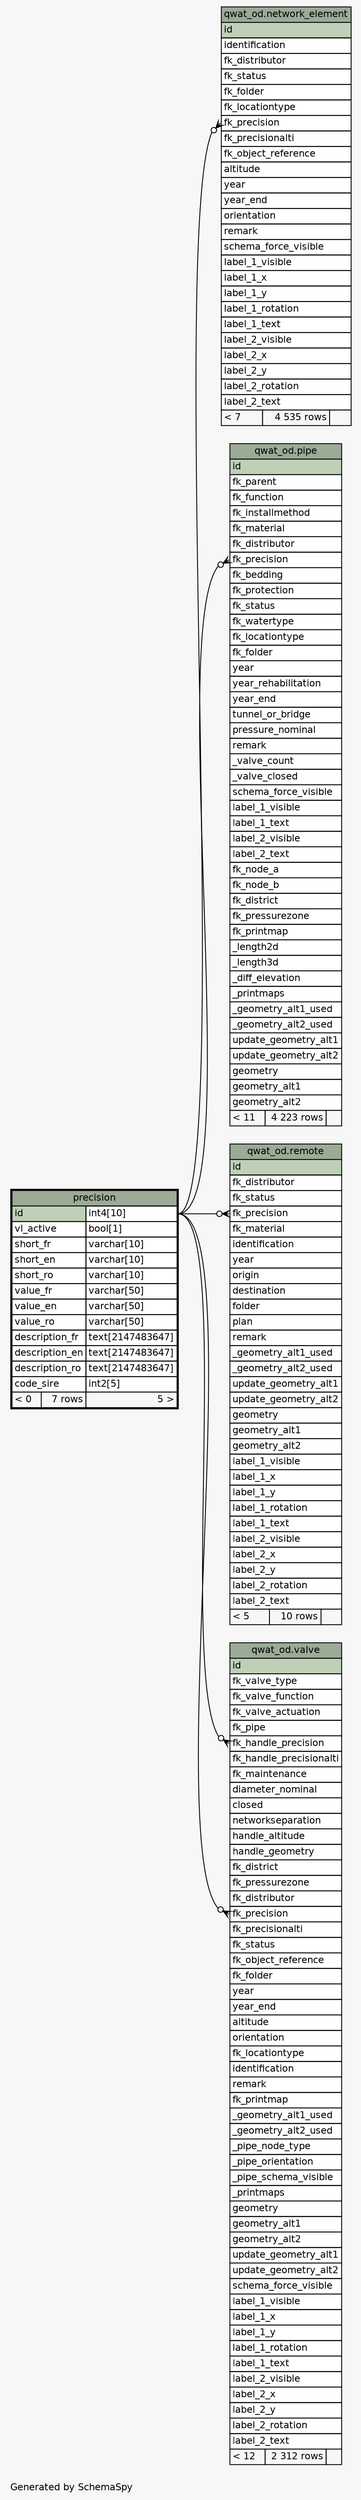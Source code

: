 // dot 2.38.0 on Linux 4.8.0-42-generic
// SchemaSpy rev 590
digraph "oneDegreeRelationshipsDiagram" {
  graph [
    rankdir="RL"
    bgcolor="#f7f7f7"
    label="\nGenerated by SchemaSpy"
    labeljust="l"
    nodesep="0.18"
    ranksep="0.46"
    fontname="Helvetica"
    fontsize="11"
  ];
  node [
    fontname="Helvetica"
    fontsize="11"
    shape="plaintext"
  ];
  edge [
    arrowsize="0.8"
  ];
  "qwat_od.network_element":"fk_precision":w -> "precision":"id.type":e [arrowhead=none dir=back arrowtail=crowodot];
  "qwat_od.pipe":"fk_precision":w -> "precision":"id.type":e [arrowhead=none dir=back arrowtail=crowodot];
  "qwat_od.remote":"fk_precision":w -> "precision":"id.type":e [arrowhead=none dir=back arrowtail=crowodot];
  "qwat_od.valve":"fk_handle_precision":w -> "precision":"id.type":e [arrowhead=none dir=back arrowtail=crowodot];
  "qwat_od.valve":"fk_precision":w -> "precision":"id.type":e [arrowhead=none dir=back arrowtail=crowodot];
  "qwat_od.network_element" [
    label=<
    <TABLE BORDER="0" CELLBORDER="1" CELLSPACING="0" BGCOLOR="#ffffff">
      <TR><TD COLSPAN="3" BGCOLOR="#9bab96" ALIGN="CENTER">qwat_od.network_element</TD></TR>
      <TR><TD PORT="id" COLSPAN="3" BGCOLOR="#bed1b8" ALIGN="LEFT">id</TD></TR>
      <TR><TD PORT="identification" COLSPAN="3" ALIGN="LEFT">identification</TD></TR>
      <TR><TD PORT="fk_distributor" COLSPAN="3" ALIGN="LEFT">fk_distributor</TD></TR>
      <TR><TD PORT="fk_status" COLSPAN="3" ALIGN="LEFT">fk_status</TD></TR>
      <TR><TD PORT="fk_folder" COLSPAN="3" ALIGN="LEFT">fk_folder</TD></TR>
      <TR><TD PORT="fk_locationtype" COLSPAN="3" ALIGN="LEFT">fk_locationtype</TD></TR>
      <TR><TD PORT="fk_precision" COLSPAN="3" ALIGN="LEFT">fk_precision</TD></TR>
      <TR><TD PORT="fk_precisionalti" COLSPAN="3" ALIGN="LEFT">fk_precisionalti</TD></TR>
      <TR><TD PORT="fk_object_reference" COLSPAN="3" ALIGN="LEFT">fk_object_reference</TD></TR>
      <TR><TD PORT="altitude" COLSPAN="3" ALIGN="LEFT">altitude</TD></TR>
      <TR><TD PORT="year" COLSPAN="3" ALIGN="LEFT">year</TD></TR>
      <TR><TD PORT="year_end" COLSPAN="3" ALIGN="LEFT">year_end</TD></TR>
      <TR><TD PORT="orientation" COLSPAN="3" ALIGN="LEFT">orientation</TD></TR>
      <TR><TD PORT="remark" COLSPAN="3" ALIGN="LEFT">remark</TD></TR>
      <TR><TD PORT="schema_force_visible" COLSPAN="3" ALIGN="LEFT">schema_force_visible</TD></TR>
      <TR><TD PORT="label_1_visible" COLSPAN="3" ALIGN="LEFT">label_1_visible</TD></TR>
      <TR><TD PORT="label_1_x" COLSPAN="3" ALIGN="LEFT">label_1_x</TD></TR>
      <TR><TD PORT="label_1_y" COLSPAN="3" ALIGN="LEFT">label_1_y</TD></TR>
      <TR><TD PORT="label_1_rotation" COLSPAN="3" ALIGN="LEFT">label_1_rotation</TD></TR>
      <TR><TD PORT="label_1_text" COLSPAN="3" ALIGN="LEFT">label_1_text</TD></TR>
      <TR><TD PORT="label_2_visible" COLSPAN="3" ALIGN="LEFT">label_2_visible</TD></TR>
      <TR><TD PORT="label_2_x" COLSPAN="3" ALIGN="LEFT">label_2_x</TD></TR>
      <TR><TD PORT="label_2_y" COLSPAN="3" ALIGN="LEFT">label_2_y</TD></TR>
      <TR><TD PORT="label_2_rotation" COLSPAN="3" ALIGN="LEFT">label_2_rotation</TD></TR>
      <TR><TD PORT="label_2_text" COLSPAN="3" ALIGN="LEFT">label_2_text</TD></TR>
      <TR><TD ALIGN="LEFT" BGCOLOR="#f7f7f7">&lt; 7</TD><TD ALIGN="RIGHT" BGCOLOR="#f7f7f7">4 535 rows</TD><TD ALIGN="RIGHT" BGCOLOR="#f7f7f7">  </TD></TR>
    </TABLE>>
    URL="../../qwat_od/tables/network_element.html"
    tooltip="qwat_od.network_element"
  ];
  "qwat_od.pipe" [
    label=<
    <TABLE BORDER="0" CELLBORDER="1" CELLSPACING="0" BGCOLOR="#ffffff">
      <TR><TD COLSPAN="3" BGCOLOR="#9bab96" ALIGN="CENTER">qwat_od.pipe</TD></TR>
      <TR><TD PORT="id" COLSPAN="3" BGCOLOR="#bed1b8" ALIGN="LEFT">id</TD></TR>
      <TR><TD PORT="fk_parent" COLSPAN="3" ALIGN="LEFT">fk_parent</TD></TR>
      <TR><TD PORT="fk_function" COLSPAN="3" ALIGN="LEFT">fk_function</TD></TR>
      <TR><TD PORT="fk_installmethod" COLSPAN="3" ALIGN="LEFT">fk_installmethod</TD></TR>
      <TR><TD PORT="fk_material" COLSPAN="3" ALIGN="LEFT">fk_material</TD></TR>
      <TR><TD PORT="fk_distributor" COLSPAN="3" ALIGN="LEFT">fk_distributor</TD></TR>
      <TR><TD PORT="fk_precision" COLSPAN="3" ALIGN="LEFT">fk_precision</TD></TR>
      <TR><TD PORT="fk_bedding" COLSPAN="3" ALIGN="LEFT">fk_bedding</TD></TR>
      <TR><TD PORT="fk_protection" COLSPAN="3" ALIGN="LEFT">fk_protection</TD></TR>
      <TR><TD PORT="fk_status" COLSPAN="3" ALIGN="LEFT">fk_status</TD></TR>
      <TR><TD PORT="fk_watertype" COLSPAN="3" ALIGN="LEFT">fk_watertype</TD></TR>
      <TR><TD PORT="fk_locationtype" COLSPAN="3" ALIGN="LEFT">fk_locationtype</TD></TR>
      <TR><TD PORT="fk_folder" COLSPAN="3" ALIGN="LEFT">fk_folder</TD></TR>
      <TR><TD PORT="year" COLSPAN="3" ALIGN="LEFT">year</TD></TR>
      <TR><TD PORT="year_rehabilitation" COLSPAN="3" ALIGN="LEFT">year_rehabilitation</TD></TR>
      <TR><TD PORT="year_end" COLSPAN="3" ALIGN="LEFT">year_end</TD></TR>
      <TR><TD PORT="tunnel_or_bridge" COLSPAN="3" ALIGN="LEFT">tunnel_or_bridge</TD></TR>
      <TR><TD PORT="pressure_nominal" COLSPAN="3" ALIGN="LEFT">pressure_nominal</TD></TR>
      <TR><TD PORT="remark" COLSPAN="3" ALIGN="LEFT">remark</TD></TR>
      <TR><TD PORT="_valve_count" COLSPAN="3" ALIGN="LEFT">_valve_count</TD></TR>
      <TR><TD PORT="_valve_closed" COLSPAN="3" ALIGN="LEFT">_valve_closed</TD></TR>
      <TR><TD PORT="schema_force_visible" COLSPAN="3" ALIGN="LEFT">schema_force_visible</TD></TR>
      <TR><TD PORT="label_1_visible" COLSPAN="3" ALIGN="LEFT">label_1_visible</TD></TR>
      <TR><TD PORT="label_1_text" COLSPAN="3" ALIGN="LEFT">label_1_text</TD></TR>
      <TR><TD PORT="label_2_visible" COLSPAN="3" ALIGN="LEFT">label_2_visible</TD></TR>
      <TR><TD PORT="label_2_text" COLSPAN="3" ALIGN="LEFT">label_2_text</TD></TR>
      <TR><TD PORT="fk_node_a" COLSPAN="3" ALIGN="LEFT">fk_node_a</TD></TR>
      <TR><TD PORT="fk_node_b" COLSPAN="3" ALIGN="LEFT">fk_node_b</TD></TR>
      <TR><TD PORT="fk_district" COLSPAN="3" ALIGN="LEFT">fk_district</TD></TR>
      <TR><TD PORT="fk_pressurezone" COLSPAN="3" ALIGN="LEFT">fk_pressurezone</TD></TR>
      <TR><TD PORT="fk_printmap" COLSPAN="3" ALIGN="LEFT">fk_printmap</TD></TR>
      <TR><TD PORT="_length2d" COLSPAN="3" ALIGN="LEFT">_length2d</TD></TR>
      <TR><TD PORT="_length3d" COLSPAN="3" ALIGN="LEFT">_length3d</TD></TR>
      <TR><TD PORT="_diff_elevation" COLSPAN="3" ALIGN="LEFT">_diff_elevation</TD></TR>
      <TR><TD PORT="_printmaps" COLSPAN="3" ALIGN="LEFT">_printmaps</TD></TR>
      <TR><TD PORT="_geometry_alt1_used" COLSPAN="3" ALIGN="LEFT">_geometry_alt1_used</TD></TR>
      <TR><TD PORT="_geometry_alt2_used" COLSPAN="3" ALIGN="LEFT">_geometry_alt2_used</TD></TR>
      <TR><TD PORT="update_geometry_alt1" COLSPAN="3" ALIGN="LEFT">update_geometry_alt1</TD></TR>
      <TR><TD PORT="update_geometry_alt2" COLSPAN="3" ALIGN="LEFT">update_geometry_alt2</TD></TR>
      <TR><TD PORT="geometry" COLSPAN="3" ALIGN="LEFT">geometry</TD></TR>
      <TR><TD PORT="geometry_alt1" COLSPAN="3" ALIGN="LEFT">geometry_alt1</TD></TR>
      <TR><TD PORT="geometry_alt2" COLSPAN="3" ALIGN="LEFT">geometry_alt2</TD></TR>
      <TR><TD ALIGN="LEFT" BGCOLOR="#f7f7f7">&lt; 11</TD><TD ALIGN="RIGHT" BGCOLOR="#f7f7f7">4 223 rows</TD><TD ALIGN="RIGHT" BGCOLOR="#f7f7f7">  </TD></TR>
    </TABLE>>
    URL="../../qwat_od/tables/pipe.html"
    tooltip="qwat_od.pipe"
  ];
  "precision" [
    label=<
    <TABLE BORDER="2" CELLBORDER="1" CELLSPACING="0" BGCOLOR="#ffffff">
      <TR><TD COLSPAN="3" BGCOLOR="#9bab96" ALIGN="CENTER">precision</TD></TR>
      <TR><TD PORT="id" COLSPAN="2" BGCOLOR="#bed1b8" ALIGN="LEFT">id</TD><TD PORT="id.type" ALIGN="LEFT">int4[10]</TD></TR>
      <TR><TD PORT="vl_active" COLSPAN="2" ALIGN="LEFT">vl_active</TD><TD PORT="vl_active.type" ALIGN="LEFT">bool[1]</TD></TR>
      <TR><TD PORT="short_fr" COLSPAN="2" ALIGN="LEFT">short_fr</TD><TD PORT="short_fr.type" ALIGN="LEFT">varchar[10]</TD></TR>
      <TR><TD PORT="short_en" COLSPAN="2" ALIGN="LEFT">short_en</TD><TD PORT="short_en.type" ALIGN="LEFT">varchar[10]</TD></TR>
      <TR><TD PORT="short_ro" COLSPAN="2" ALIGN="LEFT">short_ro</TD><TD PORT="short_ro.type" ALIGN="LEFT">varchar[10]</TD></TR>
      <TR><TD PORT="value_fr" COLSPAN="2" ALIGN="LEFT">value_fr</TD><TD PORT="value_fr.type" ALIGN="LEFT">varchar[50]</TD></TR>
      <TR><TD PORT="value_en" COLSPAN="2" ALIGN="LEFT">value_en</TD><TD PORT="value_en.type" ALIGN="LEFT">varchar[50]</TD></TR>
      <TR><TD PORT="value_ro" COLSPAN="2" ALIGN="LEFT">value_ro</TD><TD PORT="value_ro.type" ALIGN="LEFT">varchar[50]</TD></TR>
      <TR><TD PORT="description_fr" COLSPAN="2" ALIGN="LEFT">description_fr</TD><TD PORT="description_fr.type" ALIGN="LEFT">text[2147483647]</TD></TR>
      <TR><TD PORT="description_en" COLSPAN="2" ALIGN="LEFT">description_en</TD><TD PORT="description_en.type" ALIGN="LEFT">text[2147483647]</TD></TR>
      <TR><TD PORT="description_ro" COLSPAN="2" ALIGN="LEFT">description_ro</TD><TD PORT="description_ro.type" ALIGN="LEFT">text[2147483647]</TD></TR>
      <TR><TD PORT="code_sire" COLSPAN="2" ALIGN="LEFT">code_sire</TD><TD PORT="code_sire.type" ALIGN="LEFT">int2[5]</TD></TR>
      <TR><TD ALIGN="LEFT" BGCOLOR="#f7f7f7">&lt; 0</TD><TD ALIGN="RIGHT" BGCOLOR="#f7f7f7">7 rows</TD><TD ALIGN="RIGHT" BGCOLOR="#f7f7f7">5 &gt;</TD></TR>
    </TABLE>>
    URL="precision.html"
    tooltip="precision"
  ];
  "qwat_od.remote" [
    label=<
    <TABLE BORDER="0" CELLBORDER="1" CELLSPACING="0" BGCOLOR="#ffffff">
      <TR><TD COLSPAN="3" BGCOLOR="#9bab96" ALIGN="CENTER">qwat_od.remote</TD></TR>
      <TR><TD PORT="id" COLSPAN="3" BGCOLOR="#bed1b8" ALIGN="LEFT">id</TD></TR>
      <TR><TD PORT="fk_distributor" COLSPAN="3" ALIGN="LEFT">fk_distributor</TD></TR>
      <TR><TD PORT="fk_status" COLSPAN="3" ALIGN="LEFT">fk_status</TD></TR>
      <TR><TD PORT="fk_precision" COLSPAN="3" ALIGN="LEFT">fk_precision</TD></TR>
      <TR><TD PORT="fk_material" COLSPAN="3" ALIGN="LEFT">fk_material</TD></TR>
      <TR><TD PORT="identification" COLSPAN="3" ALIGN="LEFT">identification</TD></TR>
      <TR><TD PORT="year" COLSPAN="3" ALIGN="LEFT">year</TD></TR>
      <TR><TD PORT="origin" COLSPAN="3" ALIGN="LEFT">origin</TD></TR>
      <TR><TD PORT="destination" COLSPAN="3" ALIGN="LEFT">destination</TD></TR>
      <TR><TD PORT="folder" COLSPAN="3" ALIGN="LEFT">folder</TD></TR>
      <TR><TD PORT="plan" COLSPAN="3" ALIGN="LEFT">plan</TD></TR>
      <TR><TD PORT="remark" COLSPAN="3" ALIGN="LEFT">remark</TD></TR>
      <TR><TD PORT="_geometry_alt1_used" COLSPAN="3" ALIGN="LEFT">_geometry_alt1_used</TD></TR>
      <TR><TD PORT="_geometry_alt2_used" COLSPAN="3" ALIGN="LEFT">_geometry_alt2_used</TD></TR>
      <TR><TD PORT="update_geometry_alt1" COLSPAN="3" ALIGN="LEFT">update_geometry_alt1</TD></TR>
      <TR><TD PORT="update_geometry_alt2" COLSPAN="3" ALIGN="LEFT">update_geometry_alt2</TD></TR>
      <TR><TD PORT="geometry" COLSPAN="3" ALIGN="LEFT">geometry</TD></TR>
      <TR><TD PORT="geometry_alt1" COLSPAN="3" ALIGN="LEFT">geometry_alt1</TD></TR>
      <TR><TD PORT="geometry_alt2" COLSPAN="3" ALIGN="LEFT">geometry_alt2</TD></TR>
      <TR><TD PORT="label_1_visible" COLSPAN="3" ALIGN="LEFT">label_1_visible</TD></TR>
      <TR><TD PORT="label_1_x" COLSPAN="3" ALIGN="LEFT">label_1_x</TD></TR>
      <TR><TD PORT="label_1_y" COLSPAN="3" ALIGN="LEFT">label_1_y</TD></TR>
      <TR><TD PORT="label_1_rotation" COLSPAN="3" ALIGN="LEFT">label_1_rotation</TD></TR>
      <TR><TD PORT="label_1_text" COLSPAN="3" ALIGN="LEFT">label_1_text</TD></TR>
      <TR><TD PORT="label_2_visible" COLSPAN="3" ALIGN="LEFT">label_2_visible</TD></TR>
      <TR><TD PORT="label_2_x" COLSPAN="3" ALIGN="LEFT">label_2_x</TD></TR>
      <TR><TD PORT="label_2_y" COLSPAN="3" ALIGN="LEFT">label_2_y</TD></TR>
      <TR><TD PORT="label_2_rotation" COLSPAN="3" ALIGN="LEFT">label_2_rotation</TD></TR>
      <TR><TD PORT="label_2_text" COLSPAN="3" ALIGN="LEFT">label_2_text</TD></TR>
      <TR><TD ALIGN="LEFT" BGCOLOR="#f7f7f7">&lt; 5</TD><TD ALIGN="RIGHT" BGCOLOR="#f7f7f7">10 rows</TD><TD ALIGN="RIGHT" BGCOLOR="#f7f7f7">  </TD></TR>
    </TABLE>>
    URL="../../qwat_od/tables/remote.html"
    tooltip="qwat_od.remote"
  ];
  "qwat_od.valve" [
    label=<
    <TABLE BORDER="0" CELLBORDER="1" CELLSPACING="0" BGCOLOR="#ffffff">
      <TR><TD COLSPAN="3" BGCOLOR="#9bab96" ALIGN="CENTER">qwat_od.valve</TD></TR>
      <TR><TD PORT="id" COLSPAN="3" BGCOLOR="#bed1b8" ALIGN="LEFT">id</TD></TR>
      <TR><TD PORT="fk_valve_type" COLSPAN="3" ALIGN="LEFT">fk_valve_type</TD></TR>
      <TR><TD PORT="fk_valve_function" COLSPAN="3" ALIGN="LEFT">fk_valve_function</TD></TR>
      <TR><TD PORT="fk_valve_actuation" COLSPAN="3" ALIGN="LEFT">fk_valve_actuation</TD></TR>
      <TR><TD PORT="fk_pipe" COLSPAN="3" ALIGN="LEFT">fk_pipe</TD></TR>
      <TR><TD PORT="fk_handle_precision" COLSPAN="3" ALIGN="LEFT">fk_handle_precision</TD></TR>
      <TR><TD PORT="fk_handle_precisionalti" COLSPAN="3" ALIGN="LEFT">fk_handle_precisionalti</TD></TR>
      <TR><TD PORT="fk_maintenance" COLSPAN="3" ALIGN="LEFT">fk_maintenance</TD></TR>
      <TR><TD PORT="diameter_nominal" COLSPAN="3" ALIGN="LEFT">diameter_nominal</TD></TR>
      <TR><TD PORT="closed" COLSPAN="3" ALIGN="LEFT">closed</TD></TR>
      <TR><TD PORT="networkseparation" COLSPAN="3" ALIGN="LEFT">networkseparation</TD></TR>
      <TR><TD PORT="handle_altitude" COLSPAN="3" ALIGN="LEFT">handle_altitude</TD></TR>
      <TR><TD PORT="handle_geometry" COLSPAN="3" ALIGN="LEFT">handle_geometry</TD></TR>
      <TR><TD PORT="fk_district" COLSPAN="3" ALIGN="LEFT">fk_district</TD></TR>
      <TR><TD PORT="fk_pressurezone" COLSPAN="3" ALIGN="LEFT">fk_pressurezone</TD></TR>
      <TR><TD PORT="fk_distributor" COLSPAN="3" ALIGN="LEFT">fk_distributor</TD></TR>
      <TR><TD PORT="fk_precision" COLSPAN="3" ALIGN="LEFT">fk_precision</TD></TR>
      <TR><TD PORT="fk_precisionalti" COLSPAN="3" ALIGN="LEFT">fk_precisionalti</TD></TR>
      <TR><TD PORT="fk_status" COLSPAN="3" ALIGN="LEFT">fk_status</TD></TR>
      <TR><TD PORT="fk_object_reference" COLSPAN="3" ALIGN="LEFT">fk_object_reference</TD></TR>
      <TR><TD PORT="fk_folder" COLSPAN="3" ALIGN="LEFT">fk_folder</TD></TR>
      <TR><TD PORT="year" COLSPAN="3" ALIGN="LEFT">year</TD></TR>
      <TR><TD PORT="year_end" COLSPAN="3" ALIGN="LEFT">year_end</TD></TR>
      <TR><TD PORT="altitude" COLSPAN="3" ALIGN="LEFT">altitude</TD></TR>
      <TR><TD PORT="orientation" COLSPAN="3" ALIGN="LEFT">orientation</TD></TR>
      <TR><TD PORT="fk_locationtype" COLSPAN="3" ALIGN="LEFT">fk_locationtype</TD></TR>
      <TR><TD PORT="identification" COLSPAN="3" ALIGN="LEFT">identification</TD></TR>
      <TR><TD PORT="remark" COLSPAN="3" ALIGN="LEFT">remark</TD></TR>
      <TR><TD PORT="fk_printmap" COLSPAN="3" ALIGN="LEFT">fk_printmap</TD></TR>
      <TR><TD PORT="_geometry_alt1_used" COLSPAN="3" ALIGN="LEFT">_geometry_alt1_used</TD></TR>
      <TR><TD PORT="_geometry_alt2_used" COLSPAN="3" ALIGN="LEFT">_geometry_alt2_used</TD></TR>
      <TR><TD PORT="_pipe_node_type" COLSPAN="3" ALIGN="LEFT">_pipe_node_type</TD></TR>
      <TR><TD PORT="_pipe_orientation" COLSPAN="3" ALIGN="LEFT">_pipe_orientation</TD></TR>
      <TR><TD PORT="_pipe_schema_visible" COLSPAN="3" ALIGN="LEFT">_pipe_schema_visible</TD></TR>
      <TR><TD PORT="_printmaps" COLSPAN="3" ALIGN="LEFT">_printmaps</TD></TR>
      <TR><TD PORT="geometry" COLSPAN="3" ALIGN="LEFT">geometry</TD></TR>
      <TR><TD PORT="geometry_alt1" COLSPAN="3" ALIGN="LEFT">geometry_alt1</TD></TR>
      <TR><TD PORT="geometry_alt2" COLSPAN="3" ALIGN="LEFT">geometry_alt2</TD></TR>
      <TR><TD PORT="update_geometry_alt1" COLSPAN="3" ALIGN="LEFT">update_geometry_alt1</TD></TR>
      <TR><TD PORT="update_geometry_alt2" COLSPAN="3" ALIGN="LEFT">update_geometry_alt2</TD></TR>
      <TR><TD PORT="schema_force_visible" COLSPAN="3" ALIGN="LEFT">schema_force_visible</TD></TR>
      <TR><TD PORT="label_1_visible" COLSPAN="3" ALIGN="LEFT">label_1_visible</TD></TR>
      <TR><TD PORT="label_1_x" COLSPAN="3" ALIGN="LEFT">label_1_x</TD></TR>
      <TR><TD PORT="label_1_y" COLSPAN="3" ALIGN="LEFT">label_1_y</TD></TR>
      <TR><TD PORT="label_1_rotation" COLSPAN="3" ALIGN="LEFT">label_1_rotation</TD></TR>
      <TR><TD PORT="label_1_text" COLSPAN="3" ALIGN="LEFT">label_1_text</TD></TR>
      <TR><TD PORT="label_2_visible" COLSPAN="3" ALIGN="LEFT">label_2_visible</TD></TR>
      <TR><TD PORT="label_2_x" COLSPAN="3" ALIGN="LEFT">label_2_x</TD></TR>
      <TR><TD PORT="label_2_y" COLSPAN="3" ALIGN="LEFT">label_2_y</TD></TR>
      <TR><TD PORT="label_2_rotation" COLSPAN="3" ALIGN="LEFT">label_2_rotation</TD></TR>
      <TR><TD PORT="label_2_text" COLSPAN="3" ALIGN="LEFT">label_2_text</TD></TR>
      <TR><TD ALIGN="LEFT" BGCOLOR="#f7f7f7">&lt; 12</TD><TD ALIGN="RIGHT" BGCOLOR="#f7f7f7">2 312 rows</TD><TD ALIGN="RIGHT" BGCOLOR="#f7f7f7">  </TD></TR>
    </TABLE>>
    URL="../../qwat_od/tables/valve.html"
    tooltip="qwat_od.valve"
  ];
}
